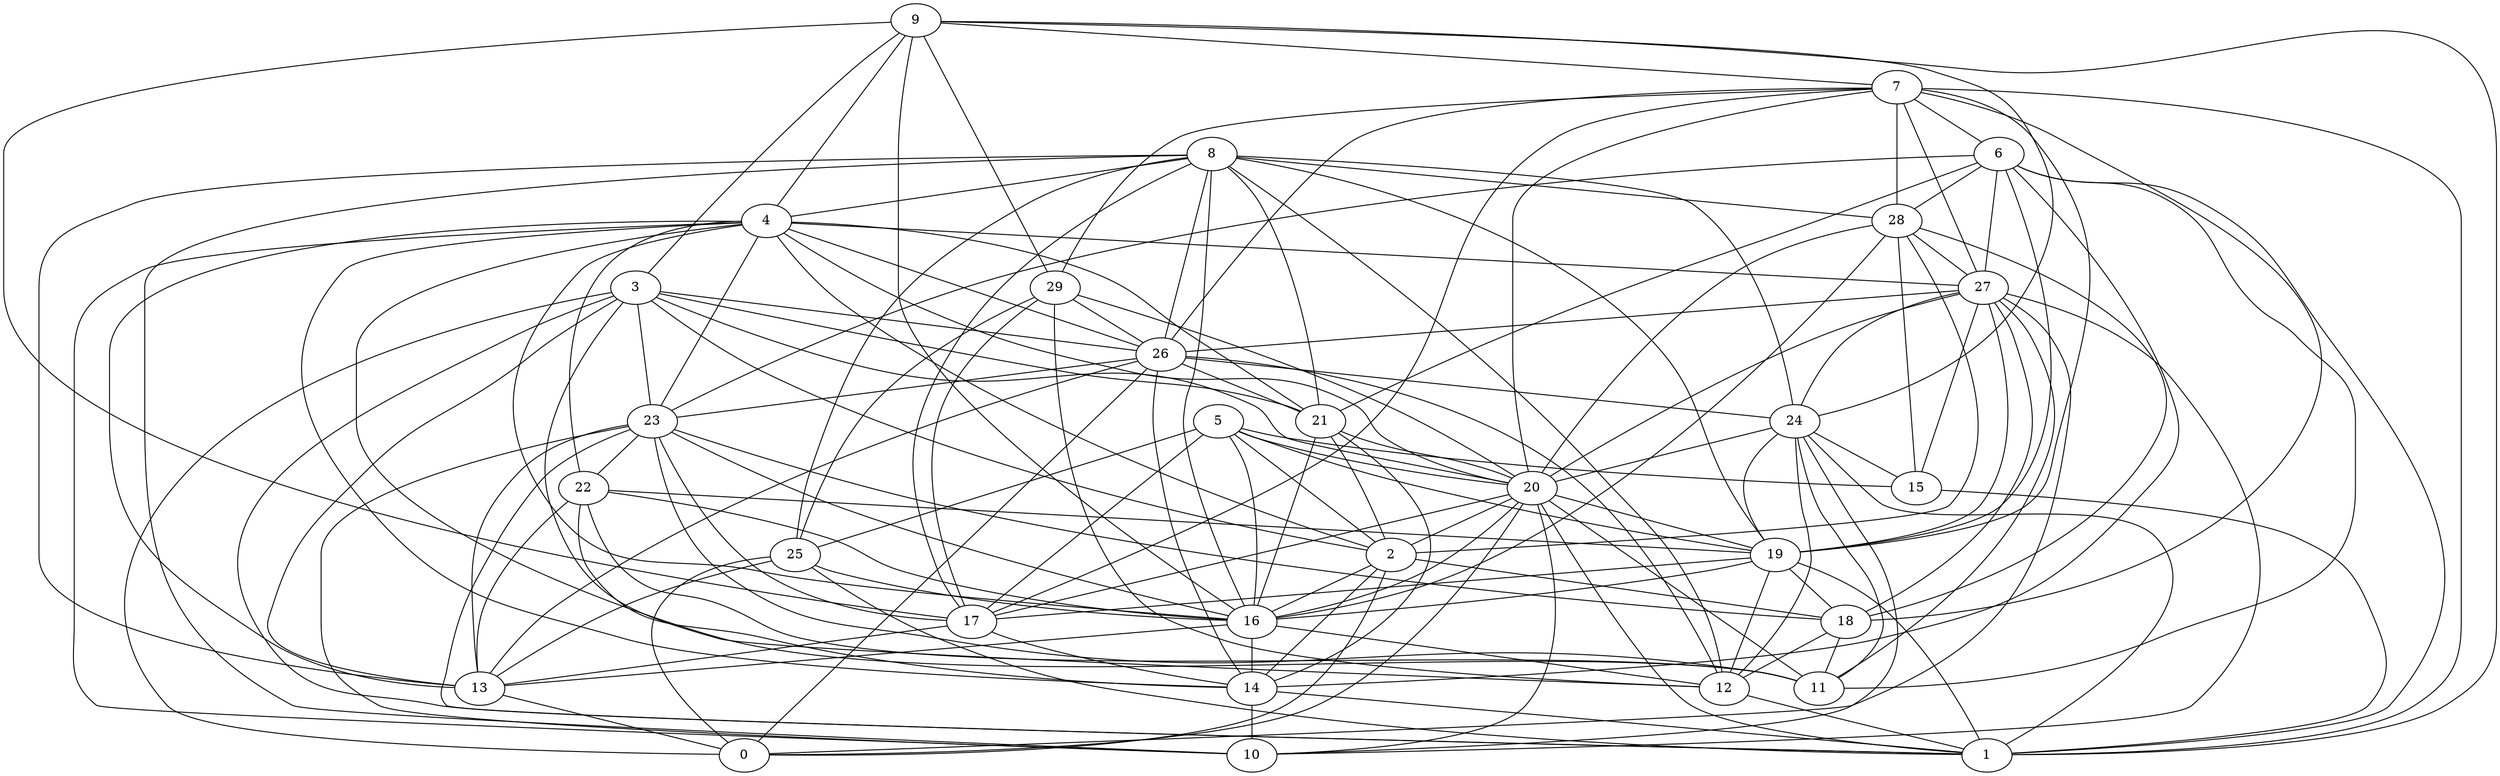 digraph GG_graph {

subgraph G_graph {
edge [color = black]
"16" -> "14" [dir = none]
"16" -> "13" [dir = none]
"8" -> "19" [dir = none]
"8" -> "17" [dir = none]
"8" -> "28" [dir = none]
"8" -> "12" [dir = none]
"8" -> "16" [dir = none]
"8" -> "13" [dir = none]
"13" -> "0" [dir = none]
"15" -> "1" [dir = none]
"29" -> "17" [dir = none]
"29" -> "12" [dir = none]
"29" -> "20" [dir = none]
"29" -> "26" [dir = none]
"28" -> "20" [dir = none]
"28" -> "15" [dir = none]
"28" -> "16" [dir = none]
"28" -> "27" [dir = none]
"28" -> "2" [dir = none]
"9" -> "1" [dir = none]
"9" -> "24" [dir = none]
"9" -> "17" [dir = none]
"9" -> "4" [dir = none]
"22" -> "13" [dir = none]
"22" -> "11" [dir = none]
"22" -> "16" [dir = none]
"17" -> "13" [dir = none]
"17" -> "14" [dir = none]
"5" -> "17" [dir = none]
"5" -> "20" [dir = none]
"5" -> "15" [dir = none]
"12" -> "1" [dir = none]
"20" -> "1" [dir = none]
"20" -> "10" [dir = none]
"20" -> "0" [dir = none]
"20" -> "17" [dir = none]
"20" -> "2" [dir = none]
"26" -> "14" [dir = none]
"26" -> "24" [dir = none]
"26" -> "12" [dir = none]
"26" -> "0" [dir = none]
"26" -> "13" [dir = none]
"14" -> "10" [dir = none]
"27" -> "18" [dir = none]
"27" -> "20" [dir = none]
"27" -> "19" [dir = none]
"7" -> "20" [dir = none]
"7" -> "18" [dir = none]
"7" -> "17" [dir = none]
"7" -> "27" [dir = none]
"7" -> "26" [dir = none]
"3" -> "23" [dir = none]
"3" -> "13" [dir = none]
"3" -> "2" [dir = none]
"3" -> "26" [dir = none]
"3" -> "1" [dir = none]
"3" -> "0" [dir = none]
"6" -> "19" [dir = none]
"6" -> "28" [dir = none]
"6" -> "27" [dir = none]
"6" -> "1" [dir = none]
"6" -> "11" [dir = none]
"6" -> "23" [dir = none]
"19" -> "16" [dir = none]
"19" -> "1" [dir = none]
"19" -> "12" [dir = none]
"4" -> "26" [dir = none]
"4" -> "23" [dir = none]
"4" -> "22" [dir = none]
"4" -> "20" [dir = none]
"4" -> "11" [dir = none]
"4" -> "21" [dir = none]
"4" -> "27" [dir = none]
"18" -> "11" [dir = none]
"18" -> "12" [dir = none]
"2" -> "16" [dir = none]
"25" -> "13" [dir = none]
"25" -> "1" [dir = none]
"25" -> "16" [dir = none]
"24" -> "15" [dir = none]
"24" -> "10" [dir = none]
"24" -> "11" [dir = none]
"24" -> "20" [dir = none]
"21" -> "20" [dir = none]
"21" -> "14" [dir = none]
"21" -> "16" [dir = none]
"23" -> "17" [dir = none]
"22" -> "19" [dir = none]
"2" -> "0" [dir = none]
"4" -> "13" [dir = none]
"2" -> "14" [dir = none]
"27" -> "26" [dir = none]
"29" -> "25" [dir = none]
"27" -> "24" [dir = none]
"9" -> "7" [dir = none]
"8" -> "25" [dir = none]
"3" -> "12" [dir = none]
"8" -> "21" [dir = none]
"25" -> "0" [dir = none]
"5" -> "25" [dir = none]
"27" -> "15" [dir = none]
"26" -> "21" [dir = none]
"24" -> "12" [dir = none]
"4" -> "16" [dir = none]
"6" -> "14" [dir = none]
"19" -> "18" [dir = none]
"27" -> "11" [dir = none]
"19" -> "17" [dir = none]
"7" -> "29" [dir = none]
"24" -> "19" [dir = none]
"7" -> "6" [dir = none]
"20" -> "19" [dir = none]
"4" -> "2" [dir = none]
"16" -> "12" [dir = none]
"22" -> "14" [dir = none]
"4" -> "14" [dir = none]
"5" -> "2" [dir = none]
"8" -> "24" [dir = none]
"23" -> "11" [dir = none]
"8" -> "26" [dir = none]
"27" -> "0" [dir = none]
"21" -> "2" [dir = none]
"24" -> "1" [dir = none]
"23" -> "1" [dir = none]
"7" -> "28" [dir = none]
"8" -> "10" [dir = none]
"5" -> "19" [dir = none]
"23" -> "16" [dir = none]
"23" -> "18" [dir = none]
"23" -> "10" [dir = none]
"27" -> "10" [dir = none]
"26" -> "23" [dir = none]
"3" -> "21" [dir = none]
"5" -> "16" [dir = none]
"23" -> "13" [dir = none]
"4" -> "10" [dir = none]
"3" -> "20" [dir = none]
"6" -> "21" [dir = none]
"8" -> "4" [dir = none]
"7" -> "1" [dir = none]
"9" -> "16" [dir = none]
"14" -> "1" [dir = none]
"20" -> "11" [dir = none]
"7" -> "19" [dir = none]
"9" -> "3" [dir = none]
"20" -> "16" [dir = none]
"28" -> "18" [dir = none]
"23" -> "22" [dir = none]
"2" -> "18" [dir = none]
"9" -> "29" [dir = none]
}

}
